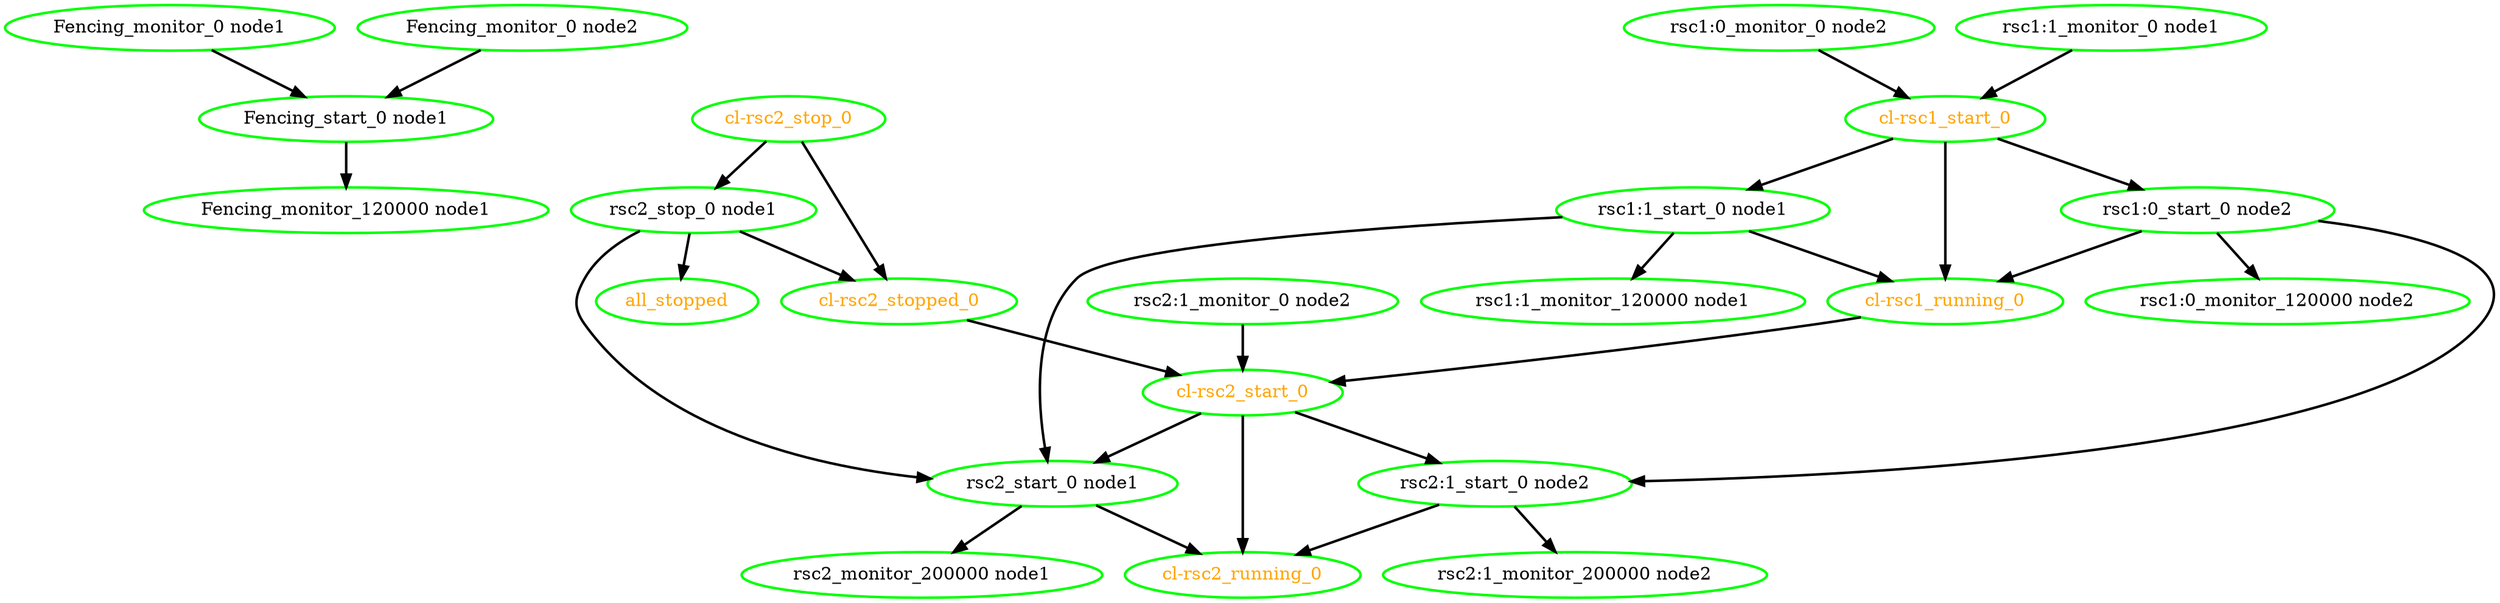 digraph "g" {
"Fencing_monitor_0 node1" -> "Fencing_start_0 node1" [ style = bold]
"Fencing_monitor_0 node1" [ style=bold color="green" fontcolor="black"]
"Fencing_monitor_0 node2" -> "Fencing_start_0 node1" [ style = bold]
"Fencing_monitor_0 node2" [ style=bold color="green" fontcolor="black"]
"Fencing_monitor_120000 node1" [ style=bold color="green" fontcolor="black"]
"Fencing_start_0 node1" -> "Fencing_monitor_120000 node1" [ style = bold]
"Fencing_start_0 node1" [ style=bold color="green" fontcolor="black"]
"all_stopped" [ style=bold color="green" fontcolor="orange"]
"cl-rsc1_running_0" -> "cl-rsc2_start_0" [ style = bold]
"cl-rsc1_running_0" [ style=bold color="green" fontcolor="orange"]
"cl-rsc1_start_0" -> "cl-rsc1_running_0" [ style = bold]
"cl-rsc1_start_0" -> "rsc1:0_start_0 node2" [ style = bold]
"cl-rsc1_start_0" -> "rsc1:1_start_0 node1" [ style = bold]
"cl-rsc1_start_0" [ style=bold color="green" fontcolor="orange"]
"cl-rsc2_running_0" [ style=bold color="green" fontcolor="orange"]
"cl-rsc2_start_0" -> "cl-rsc2_running_0" [ style = bold]
"cl-rsc2_start_0" -> "rsc2:1_start_0 node2" [ style = bold]
"cl-rsc2_start_0" -> "rsc2_start_0 node1" [ style = bold]
"cl-rsc2_start_0" [ style=bold color="green" fontcolor="orange"]
"cl-rsc2_stop_0" -> "cl-rsc2_stopped_0" [ style = bold]
"cl-rsc2_stop_0" -> "rsc2_stop_0 node1" [ style = bold]
"cl-rsc2_stop_0" [ style=bold color="green" fontcolor="orange"]
"cl-rsc2_stopped_0" -> "cl-rsc2_start_0" [ style = bold]
"cl-rsc2_stopped_0" [ style=bold color="green" fontcolor="orange"]
"rsc1:0_monitor_0 node2" -> "cl-rsc1_start_0" [ style = bold]
"rsc1:0_monitor_0 node2" [ style=bold color="green" fontcolor="black"]
"rsc1:0_monitor_120000 node2" [ style=bold color="green" fontcolor="black"]
"rsc1:0_start_0 node2" -> "cl-rsc1_running_0" [ style = bold]
"rsc1:0_start_0 node2" -> "rsc1:0_monitor_120000 node2" [ style = bold]
"rsc1:0_start_0 node2" -> "rsc2:1_start_0 node2" [ style = bold]
"rsc1:0_start_0 node2" [ style=bold color="green" fontcolor="black"]
"rsc1:1_monitor_0 node1" -> "cl-rsc1_start_0" [ style = bold]
"rsc1:1_monitor_0 node1" [ style=bold color="green" fontcolor="black"]
"rsc1:1_monitor_120000 node1" [ style=bold color="green" fontcolor="black"]
"rsc1:1_start_0 node1" -> "cl-rsc1_running_0" [ style = bold]
"rsc1:1_start_0 node1" -> "rsc1:1_monitor_120000 node1" [ style = bold]
"rsc1:1_start_0 node1" -> "rsc2_start_0 node1" [ style = bold]
"rsc1:1_start_0 node1" [ style=bold color="green" fontcolor="black"]
"rsc2:1_monitor_0 node2" -> "cl-rsc2_start_0" [ style = bold]
"rsc2:1_monitor_0 node2" [ style=bold color="green" fontcolor="black"]
"rsc2:1_monitor_200000 node2" [ style=bold color="green" fontcolor="black"]
"rsc2:1_start_0 node2" -> "cl-rsc2_running_0" [ style = bold]
"rsc2:1_start_0 node2" -> "rsc2:1_monitor_200000 node2" [ style = bold]
"rsc2:1_start_0 node2" [ style=bold color="green" fontcolor="black"]
"rsc2_monitor_200000 node1" [ style=bold color="green" fontcolor="black"]
"rsc2_start_0 node1" -> "cl-rsc2_running_0" [ style = bold]
"rsc2_start_0 node1" -> "rsc2_monitor_200000 node1" [ style = bold]
"rsc2_start_0 node1" [ style=bold color="green" fontcolor="black"]
"rsc2_stop_0 node1" -> "all_stopped" [ style = bold]
"rsc2_stop_0 node1" -> "cl-rsc2_stopped_0" [ style = bold]
"rsc2_stop_0 node1" -> "rsc2_start_0 node1" [ style = bold]
"rsc2_stop_0 node1" [ style=bold color="green" fontcolor="black"]
}

